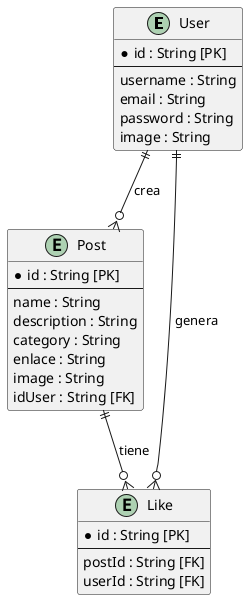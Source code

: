 @startuml
entity "User" as User {
    * id : String [PK]
    --
    username : String
    email : String
    password : String
    image : String
}

entity "Post" as Post {
    * id : String [PK]
    --
    name : String
    description : String
    category : String
    enlace : String
    image : String
    idUser : String [FK]
}

entity "Like" as Like {
    * id : String [PK]
    --
    postId : String [FK]
    userId : String [FK]
}

User ||--o{ Post : crea
User ||--o{ Like : genera
Post ||--o{ Like : tiene

@enduml

